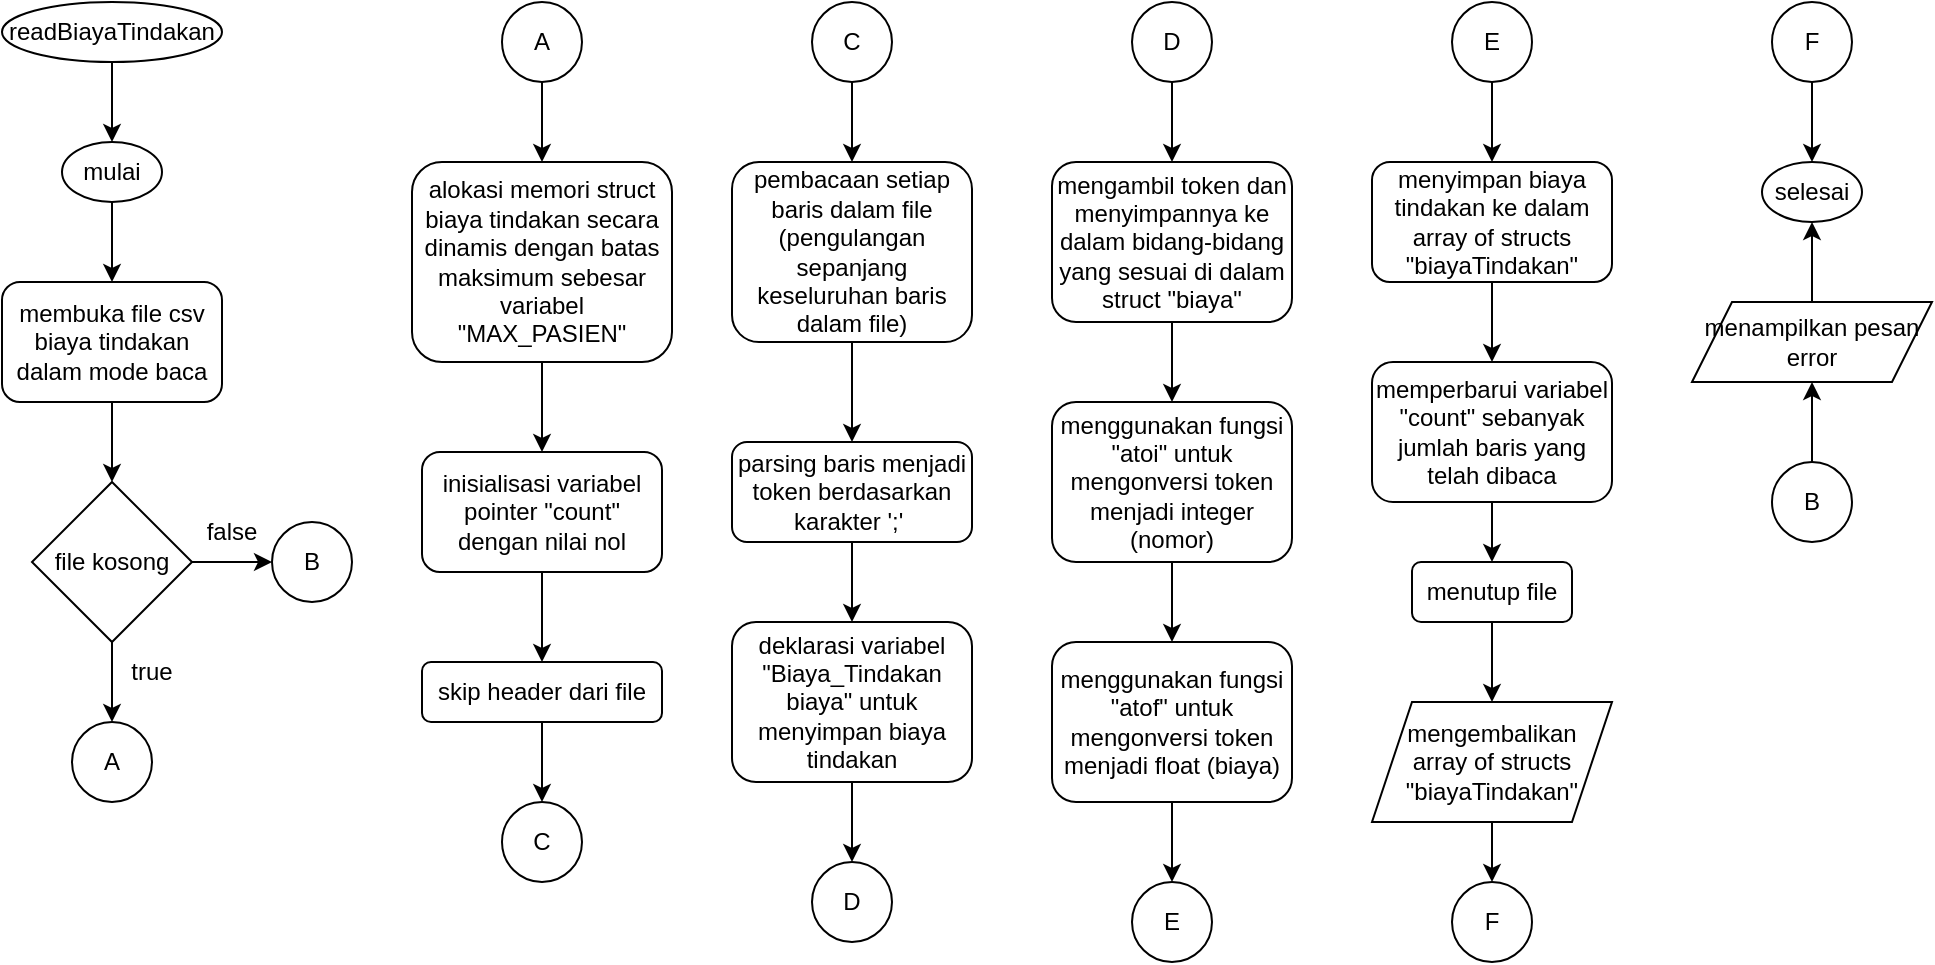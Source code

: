 <mxfile version="24.5.2" type="onedrive">
  <diagram name="Halaman-1" id="IQjSYK7ZR0QxdIZdrLfm">
    <mxGraphModel grid="1" page="1" gridSize="10" guides="1" tooltips="1" connect="1" arrows="1" fold="1" pageScale="1" pageWidth="827" pageHeight="1169" math="0" shadow="0">
      <root>
        <mxCell id="0" />
        <mxCell id="1" parent="0" />
        <mxCell id="Rz90bE-VYn9fS9xmc2Q4-1" value="" style="edgeStyle=orthogonalEdgeStyle;rounded=0;orthogonalLoop=1;jettySize=auto;html=1;" edge="1" parent="1" source="Rz90bE-VYn9fS9xmc2Q4-2" target="Rz90bE-VYn9fS9xmc2Q4-4">
          <mxGeometry relative="1" as="geometry" />
        </mxCell>
        <mxCell id="Rz90bE-VYn9fS9xmc2Q4-2" value="readBiayaTindakan" style="ellipse;whiteSpace=wrap;html=1;" vertex="1" parent="1">
          <mxGeometry x="35" y="40" width="110" height="30" as="geometry" />
        </mxCell>
        <mxCell id="Rz90bE-VYn9fS9xmc2Q4-3" value="" style="edgeStyle=orthogonalEdgeStyle;rounded=0;orthogonalLoop=1;jettySize=auto;html=1;" edge="1" parent="1" source="Rz90bE-VYn9fS9xmc2Q4-4" target="Rz90bE-VYn9fS9xmc2Q4-6">
          <mxGeometry relative="1" as="geometry" />
        </mxCell>
        <mxCell id="Rz90bE-VYn9fS9xmc2Q4-4" value="mulai" style="ellipse;whiteSpace=wrap;html=1;" vertex="1" parent="1">
          <mxGeometry x="65" y="110" width="50" height="30" as="geometry" />
        </mxCell>
        <mxCell id="Rz90bE-VYn9fS9xmc2Q4-5" value="" style="edgeStyle=orthogonalEdgeStyle;rounded=0;orthogonalLoop=1;jettySize=auto;html=1;" edge="1" parent="1" source="Rz90bE-VYn9fS9xmc2Q4-6" target="Rz90bE-VYn9fS9xmc2Q4-9">
          <mxGeometry relative="1" as="geometry" />
        </mxCell>
        <mxCell id="Rz90bE-VYn9fS9xmc2Q4-6" value="membuka file csv biaya tindakan dalam mode baca" style="rounded=1;whiteSpace=wrap;html=1;" vertex="1" parent="1">
          <mxGeometry x="35" y="180" width="110" height="60" as="geometry" />
        </mxCell>
        <mxCell id="Rz90bE-VYn9fS9xmc2Q4-7" value="" style="edgeStyle=orthogonalEdgeStyle;rounded=0;orthogonalLoop=1;jettySize=auto;html=1;" edge="1" parent="1" source="Rz90bE-VYn9fS9xmc2Q4-9" target="Rz90bE-VYn9fS9xmc2Q4-10">
          <mxGeometry relative="1" as="geometry" />
        </mxCell>
        <mxCell id="Rz90bE-VYn9fS9xmc2Q4-8" value="" style="edgeStyle=orthogonalEdgeStyle;rounded=0;orthogonalLoop=1;jettySize=auto;html=1;" edge="1" parent="1" source="Rz90bE-VYn9fS9xmc2Q4-9" target="Rz90bE-VYn9fS9xmc2Q4-12">
          <mxGeometry relative="1" as="geometry" />
        </mxCell>
        <mxCell id="Rz90bE-VYn9fS9xmc2Q4-9" value="file kosong" style="rhombus;whiteSpace=wrap;html=1;" vertex="1" parent="1">
          <mxGeometry x="50" y="280" width="80" height="80" as="geometry" />
        </mxCell>
        <mxCell id="Rz90bE-VYn9fS9xmc2Q4-10" value="A" style="ellipse;whiteSpace=wrap;html=1;aspect=fixed;" vertex="1" parent="1">
          <mxGeometry x="70" y="400" width="40" height="40" as="geometry" />
        </mxCell>
        <mxCell id="Rz90bE-VYn9fS9xmc2Q4-11" value="true" style="text;html=1;align=center;verticalAlign=middle;whiteSpace=wrap;rounded=0;" vertex="1" parent="1">
          <mxGeometry x="80" y="360" width="60" height="30" as="geometry" />
        </mxCell>
        <mxCell id="Rz90bE-VYn9fS9xmc2Q4-12" value="B" style="ellipse;whiteSpace=wrap;html=1;aspect=fixed;" vertex="1" parent="1">
          <mxGeometry x="170" y="300" width="40" height="40" as="geometry" />
        </mxCell>
        <mxCell id="Rz90bE-VYn9fS9xmc2Q4-13" value="false" style="text;html=1;align=center;verticalAlign=middle;whiteSpace=wrap;rounded=0;" vertex="1" parent="1">
          <mxGeometry x="120" y="290" width="60" height="30" as="geometry" />
        </mxCell>
        <mxCell id="Rz90bE-VYn9fS9xmc2Q4-14" value="" style="edgeStyle=orthogonalEdgeStyle;rounded=0;orthogonalLoop=1;jettySize=auto;html=1;" edge="1" parent="1" source="Rz90bE-VYn9fS9xmc2Q4-15" target="Rz90bE-VYn9fS9xmc2Q4-17">
          <mxGeometry relative="1" as="geometry" />
        </mxCell>
        <mxCell id="Rz90bE-VYn9fS9xmc2Q4-15" value="A" style="ellipse;whiteSpace=wrap;html=1;aspect=fixed;" vertex="1" parent="1">
          <mxGeometry x="285" y="40" width="40" height="40" as="geometry" />
        </mxCell>
        <mxCell id="Rz90bE-VYn9fS9xmc2Q4-16" value="" style="edgeStyle=orthogonalEdgeStyle;rounded=0;orthogonalLoop=1;jettySize=auto;html=1;" edge="1" parent="1" source="Rz90bE-VYn9fS9xmc2Q4-17" target="Rz90bE-VYn9fS9xmc2Q4-19">
          <mxGeometry relative="1" as="geometry" />
        </mxCell>
        <mxCell id="Rz90bE-VYn9fS9xmc2Q4-17" value="alokasi memori struct biaya tindakan secara dinamis dengan batas maksimum sebesar variabel &quot;MAX_PASIEN&quot;" style="rounded=1;whiteSpace=wrap;html=1;" vertex="1" parent="1">
          <mxGeometry x="240" y="120" width="130" height="100" as="geometry" />
        </mxCell>
        <mxCell id="Rz90bE-VYn9fS9xmc2Q4-18" value="" style="edgeStyle=orthogonalEdgeStyle;rounded=0;orthogonalLoop=1;jettySize=auto;html=1;" edge="1" parent="1" source="Rz90bE-VYn9fS9xmc2Q4-19" target="Rz90bE-VYn9fS9xmc2Q4-21">
          <mxGeometry relative="1" as="geometry" />
        </mxCell>
        <mxCell id="Rz90bE-VYn9fS9xmc2Q4-19" value="inisialisasi variabel pointer &quot;count&quot; dengan nilai nol" style="rounded=1;whiteSpace=wrap;html=1;" vertex="1" parent="1">
          <mxGeometry x="245" y="265" width="120" height="60" as="geometry" />
        </mxCell>
        <mxCell id="Rz90bE-VYn9fS9xmc2Q4-20" value="" style="edgeStyle=orthogonalEdgeStyle;rounded=0;orthogonalLoop=1;jettySize=auto;html=1;" edge="1" parent="1" source="Rz90bE-VYn9fS9xmc2Q4-21" target="Rz90bE-VYn9fS9xmc2Q4-22">
          <mxGeometry relative="1" as="geometry" />
        </mxCell>
        <mxCell id="Rz90bE-VYn9fS9xmc2Q4-21" value="skip header dari file" style="rounded=1;whiteSpace=wrap;html=1;" vertex="1" parent="1">
          <mxGeometry x="245" y="370" width="120" height="30" as="geometry" />
        </mxCell>
        <mxCell id="Rz90bE-VYn9fS9xmc2Q4-22" value="C" style="ellipse;whiteSpace=wrap;html=1;aspect=fixed;" vertex="1" parent="1">
          <mxGeometry x="285" y="440" width="40" height="40" as="geometry" />
        </mxCell>
        <mxCell id="Rz90bE-VYn9fS9xmc2Q4-23" value="" style="edgeStyle=orthogonalEdgeStyle;rounded=0;orthogonalLoop=1;jettySize=auto;html=1;" edge="1" parent="1" source="Rz90bE-VYn9fS9xmc2Q4-24" target="Rz90bE-VYn9fS9xmc2Q4-26">
          <mxGeometry relative="1" as="geometry" />
        </mxCell>
        <mxCell id="Rz90bE-VYn9fS9xmc2Q4-24" value="C" style="ellipse;whiteSpace=wrap;html=1;aspect=fixed;" vertex="1" parent="1">
          <mxGeometry x="440" y="40" width="40" height="40" as="geometry" />
        </mxCell>
        <mxCell id="Rz90bE-VYn9fS9xmc2Q4-25" value="" style="edgeStyle=orthogonalEdgeStyle;rounded=0;orthogonalLoop=1;jettySize=auto;html=1;" edge="1" parent="1" source="Rz90bE-VYn9fS9xmc2Q4-26" target="Rz90bE-VYn9fS9xmc2Q4-28">
          <mxGeometry relative="1" as="geometry" />
        </mxCell>
        <mxCell id="Rz90bE-VYn9fS9xmc2Q4-26" value="pembacaan setiap baris dalam file (pengulangan sepanjang keseluruhan baris dalam file)" style="rounded=1;whiteSpace=wrap;html=1;" vertex="1" parent="1">
          <mxGeometry x="400" y="120" width="120" height="90" as="geometry" />
        </mxCell>
        <mxCell id="Rz90bE-VYn9fS9xmc2Q4-27" value="" style="edgeStyle=orthogonalEdgeStyle;rounded=0;orthogonalLoop=1;jettySize=auto;html=1;" edge="1" parent="1" source="Rz90bE-VYn9fS9xmc2Q4-28" target="Rz90bE-VYn9fS9xmc2Q4-30">
          <mxGeometry relative="1" as="geometry" />
        </mxCell>
        <mxCell id="Rz90bE-VYn9fS9xmc2Q4-28" value="parsing baris menjadi token berdasarkan karakter &#39;;&#39;&amp;nbsp;" style="rounded=1;whiteSpace=wrap;html=1;" vertex="1" parent="1">
          <mxGeometry x="400" y="260" width="120" height="50" as="geometry" />
        </mxCell>
        <mxCell id="Rz90bE-VYn9fS9xmc2Q4-29" value="" style="edgeStyle=orthogonalEdgeStyle;rounded=0;orthogonalLoop=1;jettySize=auto;html=1;" edge="1" parent="1" source="Rz90bE-VYn9fS9xmc2Q4-30" target="Rz90bE-VYn9fS9xmc2Q4-31">
          <mxGeometry relative="1" as="geometry" />
        </mxCell>
        <mxCell id="Rz90bE-VYn9fS9xmc2Q4-30" value="deklarasi variabel &quot;Biaya_Tindakan biaya&quot; untuk menyimpan biaya tindakan" style="rounded=1;whiteSpace=wrap;html=1;" vertex="1" parent="1">
          <mxGeometry x="400" y="350" width="120" height="80" as="geometry" />
        </mxCell>
        <mxCell id="Rz90bE-VYn9fS9xmc2Q4-31" value="D" style="ellipse;whiteSpace=wrap;html=1;aspect=fixed;" vertex="1" parent="1">
          <mxGeometry x="440" y="470" width="40" height="40" as="geometry" />
        </mxCell>
        <mxCell id="Rz90bE-VYn9fS9xmc2Q4-32" value="" style="edgeStyle=orthogonalEdgeStyle;rounded=0;orthogonalLoop=1;jettySize=auto;html=1;" edge="1" parent="1" source="Rz90bE-VYn9fS9xmc2Q4-33" target="Rz90bE-VYn9fS9xmc2Q4-35">
          <mxGeometry relative="1" as="geometry" />
        </mxCell>
        <mxCell id="Rz90bE-VYn9fS9xmc2Q4-33" value="D" style="ellipse;whiteSpace=wrap;html=1;aspect=fixed;" vertex="1" parent="1">
          <mxGeometry x="600" y="40" width="40" height="40" as="geometry" />
        </mxCell>
        <mxCell id="Rz90bE-VYn9fS9xmc2Q4-34" value="" style="edgeStyle=orthogonalEdgeStyle;rounded=0;orthogonalLoop=1;jettySize=auto;html=1;" edge="1" parent="1" source="Rz90bE-VYn9fS9xmc2Q4-35" target="Rz90bE-VYn9fS9xmc2Q4-37">
          <mxGeometry relative="1" as="geometry" />
        </mxCell>
        <mxCell id="Rz90bE-VYn9fS9xmc2Q4-35" value="mengambil token dan menyimpannya ke dalam bidang-bidang yang sesuai di dalam struct &quot;biaya&quot;" style="rounded=1;whiteSpace=wrap;html=1;" vertex="1" parent="1">
          <mxGeometry x="560" y="120" width="120" height="80" as="geometry" />
        </mxCell>
        <mxCell id="Rz90bE-VYn9fS9xmc2Q4-36" value="" style="edgeStyle=orthogonalEdgeStyle;rounded=0;orthogonalLoop=1;jettySize=auto;html=1;" edge="1" parent="1" source="Rz90bE-VYn9fS9xmc2Q4-37" target="Rz90bE-VYn9fS9xmc2Q4-39">
          <mxGeometry relative="1" as="geometry" />
        </mxCell>
        <mxCell id="Rz90bE-VYn9fS9xmc2Q4-37" value="menggunakan fungsi &quot;atoi&quot; untuk mengonversi token menjadi integer (nomor)" style="rounded=1;whiteSpace=wrap;html=1;" vertex="1" parent="1">
          <mxGeometry x="560" y="240" width="120" height="80" as="geometry" />
        </mxCell>
        <mxCell id="Rz90bE-VYn9fS9xmc2Q4-38" value="" style="edgeStyle=orthogonalEdgeStyle;rounded=0;orthogonalLoop=1;jettySize=auto;html=1;" edge="1" parent="1" source="Rz90bE-VYn9fS9xmc2Q4-39" target="Rz90bE-VYn9fS9xmc2Q4-40">
          <mxGeometry relative="1" as="geometry" />
        </mxCell>
        <mxCell id="Rz90bE-VYn9fS9xmc2Q4-39" value="menggunakan fungsi &quot;atof&quot; untuk mengonversi token menjadi float (biaya)" style="rounded=1;whiteSpace=wrap;html=1;" vertex="1" parent="1">
          <mxGeometry x="560" y="360" width="120" height="80" as="geometry" />
        </mxCell>
        <mxCell id="Rz90bE-VYn9fS9xmc2Q4-40" value="E" style="ellipse;whiteSpace=wrap;html=1;aspect=fixed;" vertex="1" parent="1">
          <mxGeometry x="600" y="480" width="40" height="40" as="geometry" />
        </mxCell>
        <mxCell id="Rz90bE-VYn9fS9xmc2Q4-41" value="" style="edgeStyle=orthogonalEdgeStyle;rounded=0;orthogonalLoop=1;jettySize=auto;html=1;" edge="1" parent="1" source="Rz90bE-VYn9fS9xmc2Q4-42" target="Rz90bE-VYn9fS9xmc2Q4-44">
          <mxGeometry relative="1" as="geometry" />
        </mxCell>
        <mxCell id="Rz90bE-VYn9fS9xmc2Q4-42" value="E" style="ellipse;whiteSpace=wrap;html=1;aspect=fixed;" vertex="1" parent="1">
          <mxGeometry x="760" y="40" width="40" height="40" as="geometry" />
        </mxCell>
        <mxCell id="Rz90bE-VYn9fS9xmc2Q4-43" value="" style="edgeStyle=orthogonalEdgeStyle;rounded=0;orthogonalLoop=1;jettySize=auto;html=1;" edge="1" parent="1" source="Rz90bE-VYn9fS9xmc2Q4-44" target="Rz90bE-VYn9fS9xmc2Q4-46">
          <mxGeometry relative="1" as="geometry" />
        </mxCell>
        <mxCell id="Rz90bE-VYn9fS9xmc2Q4-44" value="menyimpan biaya tindakan ke dalam array of structs &quot;biayaTindakan&quot;" style="rounded=1;whiteSpace=wrap;html=1;" vertex="1" parent="1">
          <mxGeometry x="720" y="120" width="120" height="60" as="geometry" />
        </mxCell>
        <mxCell id="Rz90bE-VYn9fS9xmc2Q4-45" value="" style="edgeStyle=orthogonalEdgeStyle;rounded=0;orthogonalLoop=1;jettySize=auto;html=1;" edge="1" parent="1" source="Rz90bE-VYn9fS9xmc2Q4-46" target="Rz90bE-VYn9fS9xmc2Q4-48">
          <mxGeometry relative="1" as="geometry" />
        </mxCell>
        <mxCell id="Rz90bE-VYn9fS9xmc2Q4-46" value="memperbarui variabel &quot;count&quot; sebanyak jumlah baris yang telah dibaca" style="rounded=1;whiteSpace=wrap;html=1;" vertex="1" parent="1">
          <mxGeometry x="720" y="220" width="120" height="70" as="geometry" />
        </mxCell>
        <mxCell id="Rz90bE-VYn9fS9xmc2Q4-47" value="" style="edgeStyle=orthogonalEdgeStyle;rounded=0;orthogonalLoop=1;jettySize=auto;html=1;" edge="1" parent="1" source="Rz90bE-VYn9fS9xmc2Q4-48" target="Rz90bE-VYn9fS9xmc2Q4-50">
          <mxGeometry relative="1" as="geometry" />
        </mxCell>
        <mxCell id="Rz90bE-VYn9fS9xmc2Q4-48" value="menutup file" style="rounded=1;whiteSpace=wrap;html=1;" vertex="1" parent="1">
          <mxGeometry x="740" y="320" width="80" height="30" as="geometry" />
        </mxCell>
        <mxCell id="Rz90bE-VYn9fS9xmc2Q4-49" value="" style="edgeStyle=orthogonalEdgeStyle;rounded=0;orthogonalLoop=1;jettySize=auto;html=1;" edge="1" parent="1" source="Rz90bE-VYn9fS9xmc2Q4-50" target="Rz90bE-VYn9fS9xmc2Q4-51">
          <mxGeometry relative="1" as="geometry" />
        </mxCell>
        <mxCell id="Rz90bE-VYn9fS9xmc2Q4-50" value="mengembalikan&lt;div&gt;array of structs&lt;/div&gt;&lt;div&gt;&quot;biayaTindakan&quot;&lt;/div&gt;" style="shape=parallelogram;perimeter=parallelogramPerimeter;whiteSpace=wrap;html=1;fixedSize=1;" vertex="1" parent="1">
          <mxGeometry x="720" y="390" width="120" height="60" as="geometry" />
        </mxCell>
        <mxCell id="Rz90bE-VYn9fS9xmc2Q4-51" value="F" style="ellipse;whiteSpace=wrap;html=1;aspect=fixed;" vertex="1" parent="1">
          <mxGeometry x="760" y="480" width="40" height="40" as="geometry" />
        </mxCell>
        <mxCell id="Rz90bE-VYn9fS9xmc2Q4-52" value="" style="edgeStyle=orthogonalEdgeStyle;rounded=0;orthogonalLoop=1;jettySize=auto;html=1;" edge="1" parent="1" source="Rz90bE-VYn9fS9xmc2Q4-53" target="Rz90bE-VYn9fS9xmc2Q4-54">
          <mxGeometry relative="1" as="geometry" />
        </mxCell>
        <mxCell id="Rz90bE-VYn9fS9xmc2Q4-53" value="F" style="ellipse;whiteSpace=wrap;html=1;aspect=fixed;" vertex="1" parent="1">
          <mxGeometry x="920" y="40" width="40" height="40" as="geometry" />
        </mxCell>
        <mxCell id="Rz90bE-VYn9fS9xmc2Q4-54" value="selesai" style="ellipse;whiteSpace=wrap;html=1;" vertex="1" parent="1">
          <mxGeometry x="915" y="120" width="50" height="30" as="geometry" />
        </mxCell>
        <mxCell id="Rz90bE-VYn9fS9xmc2Q4-55" value="" style="edgeStyle=orthogonalEdgeStyle;rounded=0;orthogonalLoop=1;jettySize=auto;html=1;" edge="1" parent="1" source="Rz90bE-VYn9fS9xmc2Q4-56" target="Rz90bE-VYn9fS9xmc2Q4-54">
          <mxGeometry relative="1" as="geometry" />
        </mxCell>
        <mxCell id="Rz90bE-VYn9fS9xmc2Q4-56" value="menampilkan pesan error" style="shape=parallelogram;perimeter=parallelogramPerimeter;whiteSpace=wrap;html=1;fixedSize=1;" vertex="1" parent="1">
          <mxGeometry x="880" y="190" width="120" height="40" as="geometry" />
        </mxCell>
        <mxCell id="Rz90bE-VYn9fS9xmc2Q4-57" value="" style="edgeStyle=orthogonalEdgeStyle;rounded=0;orthogonalLoop=1;jettySize=auto;html=1;" edge="1" parent="1" source="Rz90bE-VYn9fS9xmc2Q4-58" target="Rz90bE-VYn9fS9xmc2Q4-56">
          <mxGeometry relative="1" as="geometry" />
        </mxCell>
        <mxCell id="Rz90bE-VYn9fS9xmc2Q4-58" value="B" style="ellipse;whiteSpace=wrap;html=1;aspect=fixed;" vertex="1" parent="1">
          <mxGeometry x="920" y="270" width="40" height="40" as="geometry" />
        </mxCell>
      </root>
    </mxGraphModel>
  </diagram>
</mxfile>
